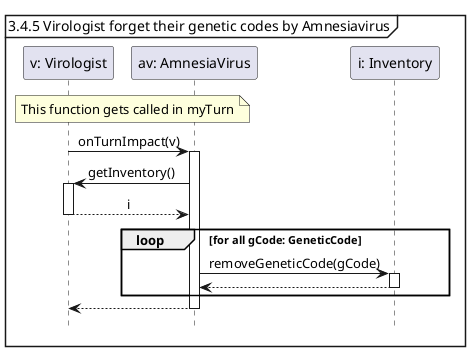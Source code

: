 @startuml
'https://plantuml.com/sequence-diagram

hide footbox
skinparam sequenceMessageAlign center

mainframe 3.4.5 Virologist forget their genetic codes by Amnesiavirus

participant "v: Virologist" as v
participant "av: AmnesiaVirus" as av
participant "i: Inventory" as i

note over v, av : This function gets called in myTurn
v -> av ++ : onTurnImpact(v)
    av -> v ++:getInventory()
    return i
    loop for all gCode: GeneticCode
        av -> i ++ :removeGeneticCode(gCode)
        return
    end
return
@enduml